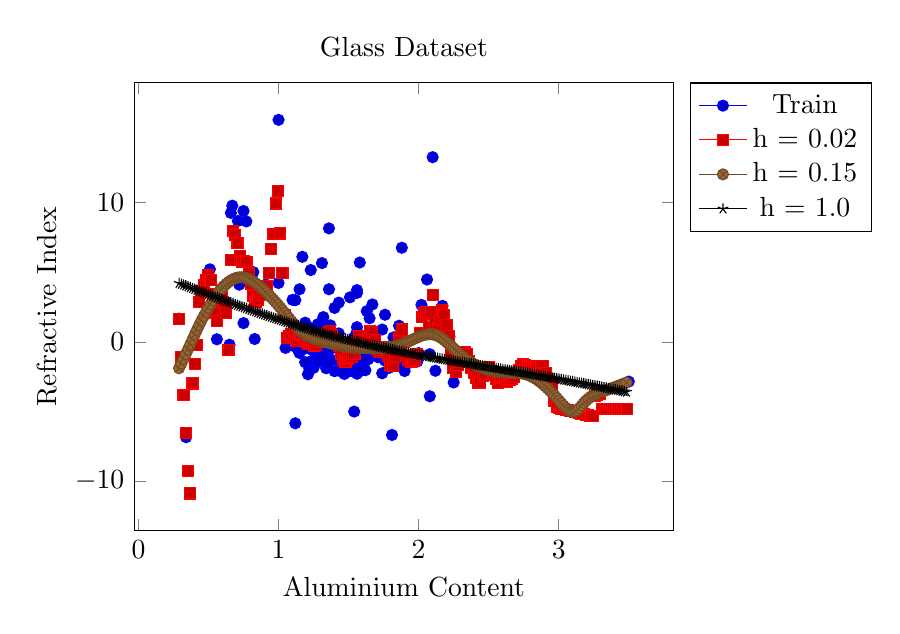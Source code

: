 \begin{tikzpicture}[]
\begin{axis}[legend pos = {outer north east}, ylabel = {Refractive Index}, title = {Glass Dataset}, xlabel = {Aluminium Content}]\addplot+[draw=none, ] coordinates {
(1.1, 3.01)
(1.36, -0.39)
(1.54, -1.82)
(1.29, -0.34)
(1.24, -0.58)
(1.62, -2.04)
(1.14, -0.57)
(1.05, -0.44)
(1.37, 1.18)
(1.36, -0.45)
(1.56, -2.29)
(1.27, -0.37)
(1.4, -2.11)
(1.27, -0.52)
(1.31, -0.37)
(1.23, -0.39)
(1.16, -0.16)
(0.89, 3.96)
(1.18, 1.11)
(1.69, -0.65)
(1.49, -0.5)
(0.29, 1.66)
(1.29, -0.64)
(1.35, -0.49)
(1.15, -0.8)
(1.21, -0.36)
(1.41, -0.07)
(1.33, -0.79)
(1.43, -0.32)
(1.28, -0.16)
(1.3, -0.32)
(1.14, -0.53)
(1.23, -0.25)
(1.38, -0.47)
(1.34, -0.17)
(1.21, -2.33)
(1.32, 1.09)
(1.35, -0.03)
(0.47, 4.13)
(0.47, 4.13)
(1.12, -0.07)
(1.2, -0.45)
(1.33, -0.21)
(0.72, 4.1)
(1.19, -0.14)
(1.35, 1.0)
(1.18, 0.69)
(0.71, 8.67)
(0.79, 4.23)
(1.23, 0.98)
(0.51, 5.2)
(1.28, 1.26)
(1.19, 0.08)
(1.28, 0.37)
(1.29, -0.22)
(1.29, -0.31)
(1.12, -5.85)
(1.29, 0.24)
(1.17, -0.46)
(1.19, -0.46)
(1.11, 1.05)
(1.32, 1.77)
(0.88, 3.72)
(0.78, 4.27)
(0.9, 3.72)
(1.12, 2.99)
(0.87, 3.52)
(0.87, 3.52)
(0.9, 3.52)
(0.82, 5.0)
(1.74, -2.26)
(1.27, 0.48)
(1.52, -2.07)
(1.57, -1.69)
(1.54, -2.04)
(1.51, -2.1)
(1.54, -1.55)
(1.54, -1.73)
(1.25, -1.87)
(1.9, -2.1)
(2.12, -2.08)
(1.43, -2.07)
(1.25, -1.54)
(1.55, -2.06)
(2.08, -3.91)
(1.49, -1.75)
(1.47, -2.31)
(1.52, -1.55)
(1.48, -1.82)
(1.87, -1.6)
(1.11, 0.41)
(1.45, -1.95)
(1.58, -2.12)
(1.47, -2.1)
(1.49, -1.71)
(1.43, 0.6)
(1.06, 0.41)
(1.16, -0.57)
(1.71, -1.11)
(1.43, 0.11)
(1.44, -1.45)
(1.63, -0.7)
(0.83, 0.2)
(0.66, 9.25)
(1.17, 6.1)
(1.88, 6.75)
(2.1, 13.25)
(1.0, 15.93)
(1.0, 4.22)
(0.56, 0.18)
(0.77, 8.64)
(0.75, 9.39)
(0.67, 9.77)
(1.26, 0.92)
(1.19, 0.47)
(1.33, 0.46)
(1.41, 0.29)
(1.81, -0.92)
(1.53, -1.27)
(1.47, -1.48)
(1.32, 0.44)
(1.62, -1.37)
(1.48, -1.13)
(1.71, -0.93)
(1.15, 3.77)
(1.56, 0.72)
(1.26, -1.33)
(1.43, 2.81)
(1.67, 2.68)
(1.63, 2.2)
(1.36, 3.77)
(1.36, 8.14)
(1.18, 0.13)
(1.54, 0.0)
(1.25, 0.11)
(1.3, -0.11)
(1.08, 0.06)
(1.57, -0.89)
(1.54, -1.26)
(1.64, -1.26)
(1.61, -1.1)
(1.07, 0.51)
(1.44, -1.38)
(1.79, -0.91)
(1.23, -1.4)
(1.24, 0.39)
(1.11, -0.31)
(1.34, -1.9)
(1.38, -1.3)
(1.35, -1.57)
(1.76, -1.35)
(0.83, 3.27)
(0.65, -0.21)
(1.22, -1.9)
(1.31, -1.06)
(1.26, -1.54)
(1.28, -1.45)
(0.58, 3.21)
(1.52, -0.24)
(1.63, -0.04)
(1.54, 0.32)
(0.75, 1.34)
(0.91, 4.11)
(3.5, -2.86)
(1.86, 1.15)
(1.56, 3.71)
(1.56, 3.51)
(1.65, 1.69)
(1.83, -1.34)
(1.76, 1.94)
(1.58, 5.69)
(3.04, -4.84)
(3.02, -4.79)
(1.4, 2.43)
(2.17, 2.58)
(1.51, 3.19)
(1.56, 1.05)
(1.19, 1.37)
(1.62, 0.29)
(1.66, 0.52)
(1.54, -5.01)
(1.74, 0.88)
(2.09, 1.16)
(0.56, 1.69)
(0.34, -6.85)
(1.81, -6.69)
(2.22, 0.38)
(1.23, 5.15)
(2.06, 4.47)
(1.31, 5.65)
(1.79, -1.87)
(2.38, -1.98)
(2.79, -1.77)
(2.0, -0.81)
(1.98, -1.17)
(2.68, -2.55)
(2.54, -2.44)
(2.34, -0.73)
(2.66, -2.69)
(2.51, -1.91)
(2.25, -2.92)
(1.19, -1.47)
(2.42, -2.86)
(1.99, -1.42)
(2.27, -1.83)
(1.8, -0.68)
(1.87, -1.55)
(1.82, 0.31)
(2.74, -1.6)
(2.88, -1.77)
(1.99, -1.15)
(2.02, 2.65)
(1.94, -1.49)
(2.08, -0.89)
};
\addlegendentry{Train}
\addplot+[draw=none, ] coordinates {
(0.29, 1.66)
(0.306, -1.072)
(0.322, -3.803)
(0.338, -6.535)
(0.354, -9.266)
(0.37, -10.886)
(0.386, -2.989)
(0.402, -1.584)
(0.418, -0.212)
(0.434, 2.849)
(0.45, 3.608)
(0.467, 4.038)
(0.483, 4.459)
(0.499, 4.772)
(0.515, 4.414)
(0.531, 3.407)
(0.547, 2.101)
(0.563, 1.467)
(0.579, 2.952)
(0.595, 3.191)
(0.611, 2.754)
(0.627, 2.081)
(0.643, -0.568)
(0.659, 5.876)
(0.675, 7.926)
(0.691, 7.662)
(0.707, 7.075)
(0.723, 6.133)
(0.739, 5.734)
(0.755, 5.815)
(0.771, 5.7)
(0.788, 4.955)
(0.804, 4.119)
(0.82, 3.287)
(0.836, 2.849)
(0.852, 3.035)
(0.868, 3.373)
(0.884, 3.666)
(0.9, 3.818)
(0.916, 4.012)
(0.932, 4.944)
(0.948, 6.687)
(0.964, 7.739)
(0.98, 9.927)
(0.996, 10.795)
(1.012, 7.775)
(1.028, 4.939)
(1.044, 1.919)
(1.06, 0.277)
(1.076, 0.43)
(1.092, 0.555)
(1.109, 0.326)
(1.125, 0.032)
(1.141, 0.204)
(1.157, 0.522)
(1.173, 0.611)
(1.189, 0.225)
(1.205, -0.091)
(1.221, -0.15)
(1.237, -0.171)
(1.253, -0.277)
(1.269, -0.26)
(1.285, -0.04)
(1.301, 0.251)
(1.317, 0.381)
(1.333, 0.406)
(1.349, 0.628)
(1.365, 0.788)
(1.381, 0.469)
(1.397, 0.199)
(1.413, 0.007)
(1.43, -0.312)
(1.446, -0.899)
(1.462, -1.323)
(1.478, -1.431)
(1.494, -1.198)
(1.51, -1.036)
(1.526, -1.077)
(1.542, -0.882)
(1.558, -0.051)
(1.574, 0.422)
(1.59, 0.11)
(1.606, -0.165)
(1.622, -0.325)
(1.638, 0.209)
(1.654, 0.762)
(1.67, 0.697)
(1.686, 0.124)
(1.702, -0.504)
(1.718, -0.738)
(1.734, -0.585)
(1.751, -0.355)
(1.767, -0.519)
(1.783, -1.029)
(1.799, -1.653)
(1.815, -1.716)
(1.831, -1.076)
(1.847, -0.398)
(1.863, 0.317)
(1.879, 0.876)
(1.895, -0.016)
(1.911, -0.96)
(1.927, -1.318)
(1.943, -1.437)
(1.959, -1.368)
(1.975, -1.334)
(1.991, -0.891)
(2.007, 0.652)
(2.023, 1.786)
(2.039, 2.026)
(2.055, 2.123)
(2.072, 1.088)
(2.088, 2.143)
(2.104, 3.348)
(2.12, 1.376)
(2.136, 0.904)
(2.152, 1.569)
(2.168, 2.274)
(2.184, 1.936)
(2.2, 1.199)
(2.216, 0.416)
(2.232, -0.798)
(2.248, -1.886)
(2.264, -2.185)
(2.28, -1.655)
(2.296, -1.45)
(2.312, -1.192)
(2.328, -0.745)
(2.344, -0.873)
(2.36, -1.366)
(2.376, -1.845)
(2.393, -2.248)
(2.409, -2.608)
(2.425, -2.96)
(2.441, -2.921)
(2.457, -2.476)
(2.473, -2.302)
(2.489, -1.805)
(2.505, -1.822)
(2.521, -2.103)
(2.537, -2.387)
(2.553, -2.671)
(2.569, -2.934)
(2.585, -2.567)
(2.601, -2.564)
(2.617, -2.688)
(2.633, -2.874)
(2.649, -2.765)
(2.665, -2.653)
(2.681, -2.516)
(2.697, -2.265)
(2.714, -2.012)
(2.73, -1.753)
(2.746, -1.621)
(2.762, -1.674)
(2.778, -1.728)
(2.794, -1.783)
(2.81, -1.786)
(2.826, -1.77)
(2.842, -1.77)
(2.858, -1.77)
(2.874, -1.77)
(2.89, -1.77)
(2.906, -2.235)
(2.922, -2.68)
(2.938, -3.025)
(2.954, -3.37)
(2.97, -4.23)
(2.986, -4.705)
(3.002, -4.746)
(3.018, -4.786)
(3.035, -4.826)
(3.051, -4.867)
(3.067, -4.907)
(3.083, -4.947)
(3.099, -4.987)
(3.115, -5.027)
(3.131, -5.067)
(3.147, -5.107)
(3.163, -5.147)
(3.179, -5.187)
(3.195, -5.228)
(3.211, -5.268)
(3.227, -5.308)
(3.243, -5.348)
(3.259, -3.903)
(3.275, -3.827)
(3.291, -3.758)
(3.307, -4.84)
(3.323, -4.84)
(3.339, -4.84)
(3.356, -4.84)
(3.372, -4.84)
(3.388, -4.84)
(3.404, -4.84)
(3.42, -4.84)
(3.436, -4.84)
(3.452, -4.84)
(3.468, -4.84)
(3.484, -4.84)
};
\addlegendentry{h = 0.02}
\addplot+[draw=none, ] coordinates {
(0.29, -1.896)
(0.306, -1.572)
(0.322, -1.236)
(0.338, -0.89)
(0.354, -0.539)
(0.37, -0.185)
(0.386, 0.169)
(0.402, 0.52)
(0.418, 0.865)
(0.434, 1.203)
(0.45, 1.531)
(0.467, 1.847)
(0.483, 2.15)
(0.499, 2.439)
(0.515, 2.713)
(0.531, 2.971)
(0.547, 3.212)
(0.563, 3.436)
(0.579, 3.643)
(0.595, 3.833)
(0.611, 4.004)
(0.627, 4.156)
(0.643, 4.289)
(0.659, 4.401)
(0.675, 4.492)
(0.691, 4.561)
(0.707, 4.606)
(0.723, 4.629)
(0.739, 4.628)
(0.755, 4.604)
(0.771, 4.559)
(0.788, 4.495)
(0.804, 4.412)
(0.82, 4.314)
(0.836, 4.203)
(0.852, 4.081)
(0.868, 3.948)
(0.884, 3.808)
(0.9, 3.661)
(0.916, 3.507)
(0.932, 3.347)
(0.948, 3.182)
(0.964, 3.011)
(0.98, 2.834)
(0.996, 2.651)
(1.012, 2.463)
(1.028, 2.269)
(1.044, 2.072)
(1.06, 1.872)
(1.076, 1.672)
(1.092, 1.475)
(1.109, 1.285)
(1.125, 1.104)
(1.141, 0.938)
(1.157, 0.786)
(1.173, 0.652)
(1.189, 0.536)
(1.205, 0.435)
(1.221, 0.349)
(1.237, 0.276)
(1.253, 0.213)
(1.269, 0.157)
(1.285, 0.107)
(1.301, 0.061)
(1.317, 0.018)
(1.333, -0.023)
(1.349, -0.063)
(1.365, -0.103)
(1.381, -0.141)
(1.397, -0.179)
(1.413, -0.215)
(1.43, -0.249)
(1.446, -0.282)
(1.462, -0.312)
(1.478, -0.34)
(1.494, -0.364)
(1.51, -0.385)
(1.526, -0.403)
(1.542, -0.417)
(1.558, -0.427)
(1.574, -0.435)
(1.59, -0.441)
(1.606, -0.444)
(1.622, -0.447)
(1.638, -0.448)
(1.654, -0.449)
(1.67, -0.45)
(1.686, -0.45)
(1.702, -0.449)
(1.718, -0.447)
(1.734, -0.442)
(1.751, -0.434)
(1.767, -0.422)
(1.783, -0.405)
(1.799, -0.383)
(1.815, -0.354)
(1.831, -0.32)
(1.847, -0.278)
(1.863, -0.23)
(1.879, -0.175)
(1.895, -0.115)
(1.911, -0.049)
(1.927, 0.021)
(1.943, 0.094)
(1.959, 0.169)
(1.975, 0.243)
(1.991, 0.315)
(2.007, 0.382)
(2.023, 0.442)
(2.039, 0.491)
(2.055, 0.526)
(2.072, 0.546)
(2.088, 0.546)
(2.104, 0.526)
(2.12, 0.485)
(2.136, 0.421)
(2.152, 0.337)
(2.168, 0.234)
(2.184, 0.115)
(2.2, -0.018)
(2.216, -0.16)
(2.232, -0.308)
(2.248, -0.459)
(2.264, -0.61)
(2.28, -0.759)
(2.296, -0.903)
(2.312, -1.04)
(2.328, -1.17)
(2.344, -1.292)
(2.36, -1.405)
(2.376, -1.508)
(2.393, -1.602)
(2.409, -1.687)
(2.425, -1.764)
(2.441, -1.833)
(2.457, -1.894)
(2.473, -1.948)
(2.489, -1.996)
(2.505, -2.038)
(2.521, -2.075)
(2.537, -2.106)
(2.553, -2.132)
(2.569, -2.154)
(2.585, -2.171)
(2.601, -2.185)
(2.617, -2.195)
(2.633, -2.203)
(2.649, -2.208)
(2.665, -2.214)
(2.681, -2.22)
(2.697, -2.229)
(2.714, -2.242)
(2.73, -2.261)
(2.746, -2.289)
(2.762, -2.327)
(2.778, -2.377)
(2.794, -2.438)
(2.81, -2.512)
(2.826, -2.599)
(2.842, -2.698)
(2.858, -2.808)
(2.874, -2.93)
(2.89, -3.062)
(2.906, -3.204)
(2.922, -3.355)
(2.938, -3.515)
(2.954, -3.682)
(2.97, -3.857)
(2.986, -4.037)
(3.002, -4.222)
(3.018, -4.406)
(3.035, -4.586)
(3.051, -4.753)
(3.067, -4.894)
(3.083, -4.995)
(3.099, -5.038)
(3.115, -5.011)
(3.131, -4.914)
(3.147, -4.762)
(3.163, -4.581)
(3.179, -4.397)
(3.195, -4.23)
(3.211, -4.087)
(3.227, -3.968)
(3.243, -3.871)
(3.259, -3.788)
(3.275, -3.716)
(3.291, -3.651)
(3.307, -3.591)
(3.323, -3.532)
(3.339, -3.474)
(3.356, -3.416)
(3.372, -3.357)
(3.388, -3.298)
(3.404, -3.238)
(3.42, -3.177)
(3.436, -3.115)
(3.452, -3.052)
(3.468, -2.989)
(3.484, -2.925)
};
\addlegendentry{h = 0.15}
\addplot+[draw=none, ] coordinates {
(0.29, 4.205)
(0.306, 4.143)
(0.322, 4.081)
(0.338, 4.02)
(0.354, 3.958)
(0.37, 3.896)
(0.386, 3.834)
(0.402, 3.772)
(0.418, 3.711)
(0.434, 3.649)
(0.45, 3.588)
(0.467, 3.526)
(0.483, 3.465)
(0.499, 3.404)
(0.515, 3.342)
(0.531, 3.281)
(0.547, 3.221)
(0.563, 3.16)
(0.579, 3.099)
(0.595, 3.039)
(0.611, 2.979)
(0.627, 2.919)
(0.643, 2.859)
(0.659, 2.8)
(0.675, 2.74)
(0.691, 2.681)
(0.707, 2.622)
(0.723, 2.564)
(0.739, 2.505)
(0.755, 2.447)
(0.771, 2.389)
(0.788, 2.332)
(0.804, 2.275)
(0.82, 2.218)
(0.836, 2.161)
(0.852, 2.105)
(0.868, 2.049)
(0.884, 1.993)
(0.9, 1.937)
(0.916, 1.882)
(0.932, 1.828)
(0.948, 1.773)
(0.964, 1.719)
(0.98, 1.666)
(0.996, 1.612)
(1.012, 1.56)
(1.028, 1.507)
(1.044, 1.455)
(1.06, 1.403)
(1.076, 1.352)
(1.092, 1.301)
(1.109, 1.25)
(1.125, 1.2)
(1.141, 1.15)
(1.157, 1.101)
(1.173, 1.052)
(1.189, 1.004)
(1.205, 0.956)
(1.221, 0.908)
(1.237, 0.861)
(1.253, 0.814)
(1.269, 0.767)
(1.285, 0.721)
(1.301, 0.676)
(1.317, 0.631)
(1.333, 0.586)
(1.349, 0.542)
(1.365, 0.498)
(1.381, 0.454)
(1.397, 0.411)
(1.413, 0.369)
(1.43, 0.326)
(1.446, 0.285)
(1.462, 0.243)
(1.478, 0.202)
(1.494, 0.162)
(1.51, 0.122)
(1.526, 0.082)
(1.542, 0.043)
(1.558, 0.004)
(1.574, -0.035)
(1.59, -0.073)
(1.606, -0.111)
(1.622, -0.148)
(1.638, -0.185)
(1.654, -0.222)
(1.67, -0.258)
(1.686, -0.294)
(1.702, -0.33)
(1.718, -0.365)
(1.734, -0.4)
(1.751, -0.435)
(1.767, -0.469)
(1.783, -0.503)
(1.799, -0.536)
(1.815, -0.57)
(1.831, -0.603)
(1.847, -0.635)
(1.863, -0.668)
(1.879, -0.7)
(1.895, -0.732)
(1.911, -0.763)
(1.927, -0.795)
(1.943, -0.826)
(1.959, -0.857)
(1.975, -0.887)
(1.991, -0.917)
(2.007, -0.948)
(2.023, -0.977)
(2.039, -1.007)
(2.055, -1.037)
(2.072, -1.066)
(2.088, -1.095)
(2.104, -1.124)
(2.12, -1.153)
(2.136, -1.181)
(2.152, -1.21)
(2.168, -1.238)
(2.184, -1.266)
(2.2, -1.294)
(2.216, -1.322)
(2.232, -1.35)
(2.248, -1.378)
(2.264, -1.405)
(2.28, -1.433)
(2.296, -1.46)
(2.312, -1.488)
(2.328, -1.515)
(2.344, -1.542)
(2.36, -1.569)
(2.376, -1.596)
(2.393, -1.623)
(2.409, -1.65)
(2.425, -1.677)
(2.441, -1.704)
(2.457, -1.731)
(2.473, -1.758)
(2.489, -1.785)
(2.505, -1.812)
(2.521, -1.839)
(2.537, -1.866)
(2.553, -1.893)
(2.569, -1.92)
(2.585, -1.947)
(2.601, -1.974)
(2.617, -2.001)
(2.633, -2.028)
(2.649, -2.055)
(2.665, -2.083)
(2.681, -2.11)
(2.697, -2.137)
(2.714, -2.165)
(2.73, -2.192)
(2.746, -2.22)
(2.762, -2.248)
(2.778, -2.275)
(2.794, -2.303)
(2.81, -2.331)
(2.826, -2.359)
(2.842, -2.387)
(2.858, -2.416)
(2.874, -2.444)
(2.89, -2.472)
(2.906, -2.501)
(2.922, -2.53)
(2.938, -2.558)
(2.954, -2.587)
(2.97, -2.616)
(2.986, -2.645)
(3.002, -2.675)
(3.018, -2.704)
(3.035, -2.733)
(3.051, -2.763)
(3.067, -2.793)
(3.083, -2.822)
(3.099, -2.852)
(3.115, -2.883)
(3.131, -2.913)
(3.147, -2.943)
(3.163, -2.974)
(3.179, -3.004)
(3.195, -3.035)
(3.211, -3.066)
(3.227, -3.097)
(3.243, -3.128)
(3.259, -3.159)
(3.275, -3.19)
(3.291, -3.222)
(3.307, -3.253)
(3.323, -3.285)
(3.339, -3.317)
(3.356, -3.349)
(3.372, -3.381)
(3.388, -3.413)
(3.404, -3.445)
(3.42, -3.478)
(3.436, -3.51)
(3.452, -3.543)
(3.468, -3.576)
(3.484, -3.608)
};
\addlegendentry{h = 1.0}
\end{axis}

\end{tikzpicture}
